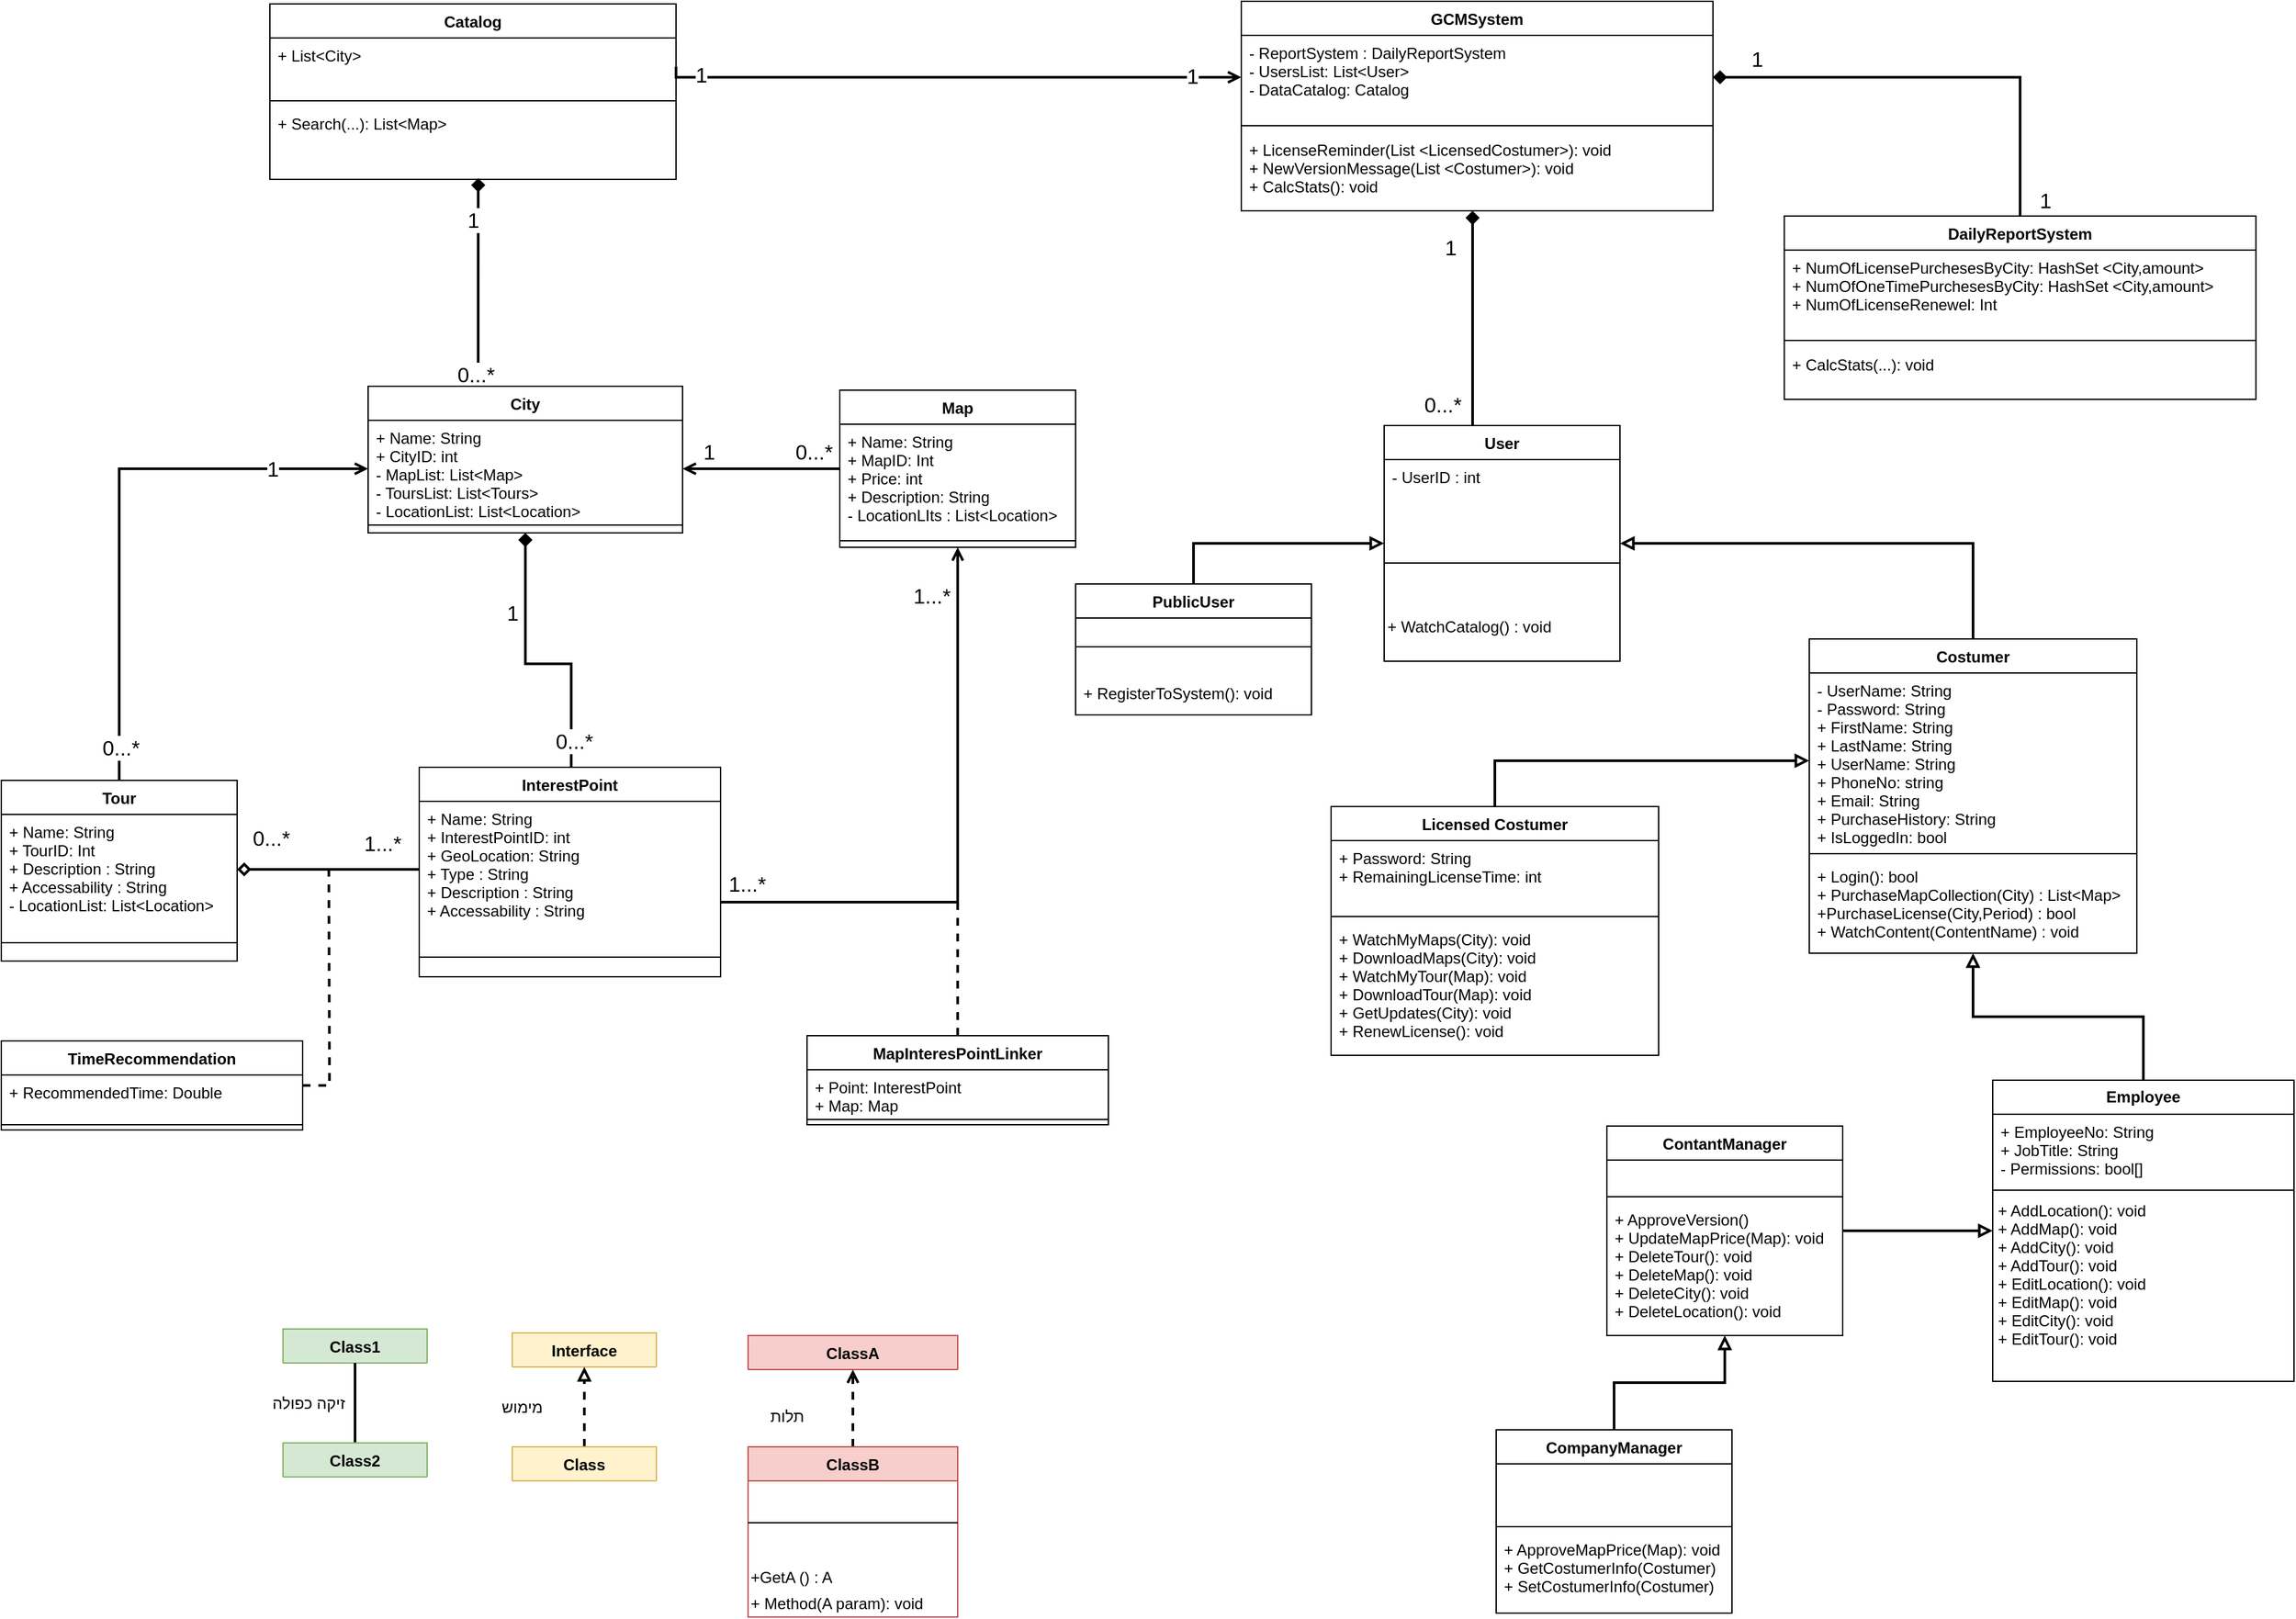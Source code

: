 <mxfile version="10.6.0" type="device"><diagram id="jEEE5WQpok4G4n7z_fG8" name="Page-1"><mxGraphModel dx="1930" dy="1569" grid="1" gridSize="10" guides="1" tooltips="1" connect="1" arrows="1" fold="1" page="1" pageScale="1" pageWidth="850" pageHeight="1100" math="0" shadow="0"><root><mxCell id="0"/><mxCell id="1" parent="0"/><mxCell id="YdYPWA61W4sI0FKI8ZSu-35" style="edgeStyle=orthogonalEdgeStyle;rounded=0;orthogonalLoop=1;jettySize=auto;html=1;entryX=0.5;entryY=1;entryDx=0;entryDy=0;fillColor=#f8cecc;strokeColor=#000000;strokeWidth=2;endArrow=block;endFill=0;" parent="1" source="YdYPWA61W4sI0FKI8ZSu-1" target="YdYPWA61W4sI0FKI8ZSu-9" edge="1"><mxGeometry relative="1" as="geometry"/></mxCell><mxCell id="YdYPWA61W4sI0FKI8ZSu-1" value="Employee" style="swimlane;fontStyle=1;align=center;verticalAlign=top;childLayout=stackLayout;horizontal=1;startSize=26;horizontalStack=0;resizeParent=1;resizeParentMax=0;resizeLast=0;collapsible=1;marginBottom=0;spacing=1;" parent="1" vertex="1"><mxGeometry x="880" y="260" width="230" height="230" as="geometry"><mxRectangle x="1230" y="360" width="70" height="26" as="alternateBounds"/></mxGeometry></mxCell><mxCell id="YdYPWA61W4sI0FKI8ZSu-2" value="+ EmployeeNo: String&#xA;+ JobTitle: String&#xA;- Permissions: bool[]" style="text;strokeColor=none;fillColor=none;align=left;verticalAlign=top;spacingLeft=4;spacingRight=4;overflow=hidden;rotatable=0;points=[[0,0.5],[1,0.5]];portConstraint=eastwest;" parent="YdYPWA61W4sI0FKI8ZSu-1" vertex="1"><mxGeometry y="26" width="230" height="54" as="geometry"/></mxCell><mxCell id="YdYPWA61W4sI0FKI8ZSu-3" value="" style="line;strokeWidth=1;fillColor=none;align=left;verticalAlign=middle;spacingTop=-1;spacingLeft=3;spacingRight=3;rotatable=0;labelPosition=right;points=[];portConstraint=eastwest;" parent="YdYPWA61W4sI0FKI8ZSu-1" vertex="1"><mxGeometry y="80" width="230" height="8" as="geometry"/></mxCell><mxCell id="YdYPWA61W4sI0FKI8ZSu-4" value="+ AddLocation(): void&#xA;+ AddMap(): void&#xA;+ AddCity(): void&#xA;+ AddTour(): void&#xA;+ EditLocation(): void&#xA;+ EditMap(): void&#xA;+ EditCity(): void&#xA;+ EditTour(): void&#xA;&#xA;" style="text;strokeColor=none;fillColor=none;align=left;verticalAlign=top;spacingLeft=4;spacingRight=4;overflow=hidden;rotatable=0;points=[[0,0.5],[1,0.5]];portConstraint=eastwest;spacing=0;" parent="YdYPWA61W4sI0FKI8ZSu-1" vertex="1"><mxGeometry y="88" width="230" height="142" as="geometry"/></mxCell><mxCell id="OOZoNBhpIxazR-fyeRPt-20" style="edgeStyle=orthogonalEdgeStyle;rounded=0;orthogonalLoop=1;jettySize=auto;html=1;exitX=0.5;exitY=0;exitDx=0;exitDy=0;endArrow=diamond;endFill=1;strokeColor=#000000;strokeWidth=2;fontSize=16;" edge="1" parent="1" source="YdYPWA61W4sI0FKI8ZSu-5" target="h58AmMdjCYzJy9GxhHrb-9"><mxGeometry relative="1" as="geometry"><Array as="points"><mxPoint x="505" y="-237"/><mxPoint x="483" y="-237"/></Array></mxGeometry></mxCell><mxCell id="YdYPWA61W4sI0FKI8ZSu-5" value="User" style="swimlane;fontStyle=1;align=center;verticalAlign=top;childLayout=stackLayout;horizontal=1;startSize=26;horizontalStack=0;resizeParent=1;resizeParentMax=0;resizeLast=0;collapsible=1;marginBottom=0;" parent="1" vertex="1"><mxGeometry x="415.5" y="-240" width="180" height="180" as="geometry"><mxRectangle x="690" y="-60" width="70" height="26" as="alternateBounds"/></mxGeometry></mxCell><mxCell id="YdYPWA61W4sI0FKI8ZSu-6" value="- UserID : int" style="text;strokeColor=none;fillColor=none;align=left;verticalAlign=top;spacingLeft=4;spacingRight=4;overflow=hidden;rotatable=0;points=[[0,0.5],[1,0.5]];portConstraint=eastwest;" parent="YdYPWA61W4sI0FKI8ZSu-5" vertex="1"><mxGeometry y="26" width="180" height="44" as="geometry"/></mxCell><mxCell id="YdYPWA61W4sI0FKI8ZSu-7" value="" style="line;strokeWidth=1;fillColor=none;align=left;verticalAlign=middle;spacingTop=-1;spacingLeft=3;spacingRight=3;rotatable=0;labelPosition=right;points=[];portConstraint=eastwest;" parent="YdYPWA61W4sI0FKI8ZSu-5" vertex="1"><mxGeometry y="70" width="180" height="70" as="geometry"/></mxCell><mxCell id="OOZoNBhpIxazR-fyeRPt-55" value="+ WatchCatalog() : void" style="text;html=1;fontSize=12;" vertex="1" parent="YdYPWA61W4sI0FKI8ZSu-5"><mxGeometry y="140" width="180" height="40" as="geometry"/></mxCell><mxCell id="YdYPWA61W4sI0FKI8ZSu-34" style="edgeStyle=orthogonalEdgeStyle;rounded=0;orthogonalLoop=1;jettySize=auto;html=1;entryX=1;entryY=0.5;entryDx=0;entryDy=0;exitX=0.5;exitY=0;exitDx=0;exitDy=0;endArrow=block;endFill=0;strokeWidth=2;" parent="1" source="YdYPWA61W4sI0FKI8ZSu-9" target="YdYPWA61W4sI0FKI8ZSu-5" edge="1"><mxGeometry relative="1" as="geometry"/></mxCell><mxCell id="YdYPWA61W4sI0FKI8ZSu-9" value="Costumer" style="swimlane;fontStyle=1;align=center;verticalAlign=top;childLayout=stackLayout;horizontal=1;startSize=26;horizontalStack=0;resizeParent=1;resizeParentMax=0;resizeLast=0;collapsible=1;marginBottom=0;" parent="1" vertex="1"><mxGeometry x="740" y="-77" width="250" height="240" as="geometry"><mxRectangle x="764" y="77" width="70" height="26" as="alternateBounds"/></mxGeometry></mxCell><mxCell id="YdYPWA61W4sI0FKI8ZSu-10" value="- UserName: String&#xA;- Password: String&#xA;+ FirstName: String&#xA;+ LastName: String&#xA;+ UserName: String&#xA;+ PhoneNo: string&#xA;+ Email: String&#xA;+ PurchaseHistory: String&#xA;+ IsLoggedIn: bool&#xA;" style="text;strokeColor=none;fillColor=none;align=left;verticalAlign=top;spacingLeft=4;spacingRight=4;overflow=hidden;rotatable=0;points=[[0,0.5],[1,0.5]];portConstraint=eastwest;" parent="YdYPWA61W4sI0FKI8ZSu-9" vertex="1"><mxGeometry y="26" width="250" height="134" as="geometry"/></mxCell><mxCell id="YdYPWA61W4sI0FKI8ZSu-11" value="" style="line;strokeWidth=1;fillColor=none;align=left;verticalAlign=middle;spacingTop=-1;spacingLeft=3;spacingRight=3;rotatable=0;labelPosition=right;points=[];portConstraint=eastwest;" parent="YdYPWA61W4sI0FKI8ZSu-9" vertex="1"><mxGeometry y="160" width="250" height="8" as="geometry"/></mxCell><mxCell id="YdYPWA61W4sI0FKI8ZSu-12" value="+ Login(): bool&#xA;+ PurchaseMapCollection(City) : List&lt;Map&gt;&#xA;+PurchaseLicense(City,Period) : bool&#xA;+ WatchContent(ContentName) : void&#xA;&#xA;" style="text;strokeColor=none;fillColor=none;align=left;verticalAlign=top;spacingLeft=4;spacingRight=4;overflow=hidden;rotatable=0;points=[[0,0.5],[1,0.5]];portConstraint=eastwest;fontColor=#000000;" parent="YdYPWA61W4sI0FKI8ZSu-9" vertex="1"><mxGeometry y="168" width="250" height="72" as="geometry"/></mxCell><mxCell id="YdYPWA61W4sI0FKI8ZSu-36" style="edgeStyle=orthogonalEdgeStyle;rounded=0;orthogonalLoop=1;jettySize=auto;html=1;strokeWidth=2;endArrow=block;endFill=0;" parent="1" source="YdYPWA61W4sI0FKI8ZSu-14" target="YdYPWA61W4sI0FKI8ZSu-1" edge="1"><mxGeometry relative="1" as="geometry"/></mxCell><mxCell id="YdYPWA61W4sI0FKI8ZSu-14" value="ContantManager" style="swimlane;fontStyle=1;align=center;verticalAlign=top;childLayout=stackLayout;horizontal=1;startSize=26;horizontalStack=0;resizeParent=1;resizeParentMax=0;resizeLast=0;collapsible=1;marginBottom=0;" parent="1" vertex="1"><mxGeometry x="585.5" y="295" width="180" height="160" as="geometry"><mxRectangle x="945.5" y="590" width="129" height="26" as="alternateBounds"/></mxGeometry></mxCell><mxCell id="YdYPWA61W4sI0FKI8ZSu-15" value="&#xA;" style="text;strokeColor=none;fillColor=none;align=left;verticalAlign=top;spacingLeft=4;spacingRight=4;overflow=hidden;rotatable=0;points=[[0,0.5],[1,0.5]];portConstraint=eastwest;" parent="YdYPWA61W4sI0FKI8ZSu-14" vertex="1"><mxGeometry y="26" width="180" height="24" as="geometry"/></mxCell><mxCell id="YdYPWA61W4sI0FKI8ZSu-16" value="" style="line;strokeWidth=1;fillColor=none;align=left;verticalAlign=middle;spacingTop=-1;spacingLeft=3;spacingRight=3;rotatable=0;labelPosition=right;points=[];portConstraint=eastwest;" parent="YdYPWA61W4sI0FKI8ZSu-14" vertex="1"><mxGeometry y="50" width="180" height="8" as="geometry"/></mxCell><mxCell id="YdYPWA61W4sI0FKI8ZSu-17" value="+ ApproveVersion()&#xA;+ UpdateMapPrice(Map): void&#xA;+ DeleteTour(): void&#xA;+ DeleteMap(): void&#xA;+ DeleteCity(): void&#xA;+ DeleteLocation(): void" style="text;strokeColor=none;fillColor=none;align=left;verticalAlign=top;spacingLeft=4;spacingRight=4;overflow=hidden;rotatable=0;points=[[0,0.5],[1,0.5]];portConstraint=eastwest;" parent="YdYPWA61W4sI0FKI8ZSu-14" vertex="1"><mxGeometry y="58" width="180" height="102" as="geometry"/></mxCell><mxCell id="YdYPWA61W4sI0FKI8ZSu-37" style="edgeStyle=orthogonalEdgeStyle;rounded=0;orthogonalLoop=1;jettySize=auto;html=1;endArrow=block;endFill=0;strokeWidth=2;" parent="1" source="YdYPWA61W4sI0FKI8ZSu-19" target="YdYPWA61W4sI0FKI8ZSu-14" edge="1"><mxGeometry relative="1" as="geometry"/></mxCell><mxCell id="YdYPWA61W4sI0FKI8ZSu-19" value="CompanyManager" style="swimlane;fontStyle=1;align=center;verticalAlign=top;childLayout=stackLayout;horizontal=1;startSize=26;horizontalStack=0;resizeParent=1;resizeParentMax=0;resizeLast=0;collapsible=1;marginBottom=0;" parent="1" vertex="1"><mxGeometry x="501" y="527" width="180" height="140" as="geometry"><mxRectangle x="861" y="790" width="129" height="26" as="alternateBounds"/></mxGeometry></mxCell><mxCell id="YdYPWA61W4sI0FKI8ZSu-20" value="&#xA;" style="text;strokeColor=none;fillColor=none;align=left;verticalAlign=top;spacingLeft=4;spacingRight=4;overflow=hidden;rotatable=0;points=[[0,0.5],[1,0.5]];portConstraint=eastwest;" parent="YdYPWA61W4sI0FKI8ZSu-19" vertex="1"><mxGeometry y="26" width="180" height="44" as="geometry"/></mxCell><mxCell id="YdYPWA61W4sI0FKI8ZSu-21" value="" style="line;strokeWidth=1;fillColor=none;align=left;verticalAlign=middle;spacingTop=-1;spacingLeft=3;spacingRight=3;rotatable=0;labelPosition=right;points=[];portConstraint=eastwest;" parent="YdYPWA61W4sI0FKI8ZSu-19" vertex="1"><mxGeometry y="70" width="180" height="8" as="geometry"/></mxCell><mxCell id="YdYPWA61W4sI0FKI8ZSu-22" value="+ ApproveMapPrice(Map): void&#xA;+ GetCostumerInfo(Costumer)&#xA;+ SetCostumerInfo(Costumer)&#xA;" style="text;strokeColor=none;fillColor=none;align=left;verticalAlign=top;spacingLeft=4;spacingRight=4;overflow=hidden;rotatable=0;points=[[0,0.5],[1,0.5]];portConstraint=eastwest;" parent="YdYPWA61W4sI0FKI8ZSu-19" vertex="1"><mxGeometry y="78" width="180" height="62" as="geometry"/></mxCell><mxCell id="OOZoNBhpIxazR-fyeRPt-7" style="edgeStyle=orthogonalEdgeStyle;rounded=0;orthogonalLoop=1;jettySize=auto;html=1;entryX=1;entryY=0.5;entryDx=0;entryDy=0;endArrow=open;endFill=0;strokeWidth=2;fontSize=16;" edge="1" parent="1" source="YdYPWA61W4sI0FKI8ZSu-27" target="YdYPWA61W4sI0FKI8ZSu-48"><mxGeometry relative="1" as="geometry"/></mxCell><mxCell id="OOZoNBhpIxazR-fyeRPt-9" value="1" style="text;html=1;resizable=0;points=[];align=center;verticalAlign=middle;labelBackgroundColor=#ffffff;fontSize=16;" vertex="1" connectable="0" parent="OOZoNBhpIxazR-fyeRPt-7"><mxGeometry x="0.693" y="-2" relative="1" as="geometry"><mxPoint x="1.5" y="-11" as="offset"/></mxGeometry></mxCell><mxCell id="OOZoNBhpIxazR-fyeRPt-10" value="0...*" style="text;html=1;resizable=0;points=[];align=center;verticalAlign=middle;labelBackgroundColor=#ffffff;fontSize=16;" vertex="1" connectable="0" parent="OOZoNBhpIxazR-fyeRPt-7"><mxGeometry x="-0.813" y="4" relative="1" as="geometry"><mxPoint x="-9" y="-17" as="offset"/></mxGeometry></mxCell><mxCell id="YdYPWA61W4sI0FKI8ZSu-27" value="Map" style="swimlane;fontStyle=1;align=center;verticalAlign=top;childLayout=stackLayout;horizontal=1;startSize=26;horizontalStack=0;resizeParent=1;resizeParentMax=0;resizeLast=0;collapsible=1;marginBottom=0;" parent="1" vertex="1"><mxGeometry y="-267" width="180" height="120" as="geometry"><mxRectangle x="215" y="-220" width="110" height="26" as="alternateBounds"/></mxGeometry></mxCell><mxCell id="YdYPWA61W4sI0FKI8ZSu-28" value="+ Name: String&#xA;+ MapID: Int&#xA;+ Price: int&#xA;+ Description: String&#xA;- LocationLIts : List&lt;Location&gt;&#xA;" style="text;strokeColor=none;fillColor=none;align=left;verticalAlign=top;spacingLeft=4;spacingRight=4;overflow=hidden;rotatable=0;points=[[0,0.5],[1,0.5]];portConstraint=eastwest;" parent="YdYPWA61W4sI0FKI8ZSu-27" vertex="1"><mxGeometry y="26" width="180" height="84" as="geometry"/></mxCell><mxCell id="YdYPWA61W4sI0FKI8ZSu-29" value="" style="line;strokeWidth=1;fillColor=none;align=left;verticalAlign=middle;spacingTop=-1;spacingLeft=3;spacingRight=3;rotatable=0;labelPosition=right;points=[];portConstraint=eastwest;" parent="YdYPWA61W4sI0FKI8ZSu-27" vertex="1"><mxGeometry y="110" width="180" height="10" as="geometry"/></mxCell><mxCell id="YdYPWA61W4sI0FKI8ZSu-42" style="edgeStyle=orthogonalEdgeStyle;rounded=0;orthogonalLoop=1;jettySize=auto;html=1;entryX=0;entryY=0.5;entryDx=0;entryDy=0;exitX=0.5;exitY=0;exitDx=0;exitDy=0;endArrow=block;endFill=0;strokeWidth=2;" parent="1" source="YdYPWA61W4sI0FKI8ZSu-38" target="YdYPWA61W4sI0FKI8ZSu-5" edge="1"><mxGeometry relative="1" as="geometry"/></mxCell><mxCell id="YdYPWA61W4sI0FKI8ZSu-38" value="PublicUser" style="swimlane;fontStyle=1;align=center;verticalAlign=top;childLayout=stackLayout;horizontal=1;startSize=26;horizontalStack=0;resizeParent=1;resizeParentMax=0;resizeLast=0;collapsible=1;marginBottom=0;" parent="1" vertex="1"><mxGeometry x="180" y="-119" width="180" height="100" as="geometry"><mxRectangle x="610" y="87" width="70" height="26" as="alternateBounds"/></mxGeometry></mxCell><mxCell id="YdYPWA61W4sI0FKI8ZSu-40" value="" style="line;strokeWidth=1;fillColor=none;align=left;verticalAlign=middle;spacingTop=-1;spacingLeft=3;spacingRight=3;rotatable=0;labelPosition=right;points=[];portConstraint=eastwest;" parent="YdYPWA61W4sI0FKI8ZSu-38" vertex="1"><mxGeometry y="26" width="180" height="44" as="geometry"/></mxCell><mxCell id="YdYPWA61W4sI0FKI8ZSu-41" value="+ RegisterToSystem(): void&#xA;" style="text;strokeColor=none;fillColor=none;align=left;verticalAlign=top;spacingLeft=4;spacingRight=4;overflow=hidden;rotatable=0;points=[[0,0.5],[1,0.5]];portConstraint=eastwest;" parent="YdYPWA61W4sI0FKI8ZSu-38" vertex="1"><mxGeometry y="70" width="180" height="30" as="geometry"/></mxCell><mxCell id="YdYPWA61W4sI0FKI8ZSu-61" style="edgeStyle=orthogonalEdgeStyle;rounded=0;orthogonalLoop=1;jettySize=auto;html=1;exitX=0.5;exitY=0;exitDx=0;exitDy=0;endArrow=diamond;endFill=1;entryX=0.5;entryY=1;entryDx=0;entryDy=0;strokeWidth=2;fillColor=#f8cecc;strokeColor=#000000;" parent="1" source="YdYPWA61W4sI0FKI8ZSu-43" target="YdYPWA61W4sI0FKI8ZSu-47" edge="1"><mxGeometry relative="1" as="geometry"><Array as="points"><mxPoint x="-205" y="-58"/><mxPoint x="-240" y="-58"/></Array></mxGeometry></mxCell><mxCell id="OOZoNBhpIxazR-fyeRPt-12" value="1" style="text;html=1;resizable=0;points=[];align=center;verticalAlign=middle;labelBackgroundColor=#ffffff;fontSize=16;" vertex="1" connectable="0" parent="YdYPWA61W4sI0FKI8ZSu-61"><mxGeometry x="0.177" y="-4" relative="1" as="geometry"><mxPoint x="-14" y="-28" as="offset"/></mxGeometry></mxCell><mxCell id="OOZoNBhpIxazR-fyeRPt-13" value="0...*" style="text;html=1;resizable=0;points=[];align=center;verticalAlign=middle;labelBackgroundColor=#ffffff;fontSize=16;" vertex="1" connectable="0" parent="YdYPWA61W4sI0FKI8ZSu-61"><mxGeometry x="-0.799" y="-2" relative="1" as="geometry"><mxPoint as="offset"/></mxGeometry></mxCell><mxCell id="OOZoNBhpIxazR-fyeRPt-17" style="edgeStyle=orthogonalEdgeStyle;rounded=0;orthogonalLoop=1;jettySize=auto;html=1;entryX=0.5;entryY=1;entryDx=0;entryDy=0;endArrow=open;endFill=0;strokeWidth=2;fontSize=16;" edge="1" parent="1" source="YdYPWA61W4sI0FKI8ZSu-43" target="YdYPWA61W4sI0FKI8ZSu-27"><mxGeometry relative="1" as="geometry"><mxPoint x="92.905" y="-126.762" as="targetPoint"/><Array as="points"><mxPoint x="90" y="124"/></Array></mxGeometry></mxCell><mxCell id="OOZoNBhpIxazR-fyeRPt-39" value="1...*" style="text;html=1;resizable=0;points=[];align=center;verticalAlign=middle;labelBackgroundColor=#ffffff;fontSize=16;" vertex="1" connectable="0" parent="OOZoNBhpIxazR-fyeRPt-17"><mxGeometry x="0.852" relative="1" as="geometry"><mxPoint x="-20.5" y="3.5" as="offset"/></mxGeometry></mxCell><mxCell id="OOZoNBhpIxazR-fyeRPt-40" value="1...*" style="text;html=1;resizable=0;points=[];align=center;verticalAlign=middle;labelBackgroundColor=#ffffff;fontSize=16;" vertex="1" connectable="0" parent="OOZoNBhpIxazR-fyeRPt-17"><mxGeometry x="-0.873" y="-2" relative="1" as="geometry"><mxPoint x="-8.5" y="-16" as="offset"/></mxGeometry></mxCell><mxCell id="YdYPWA61W4sI0FKI8ZSu-43" value="InterestPoint" style="swimlane;fontStyle=1;align=center;verticalAlign=top;childLayout=stackLayout;horizontal=1;startSize=26;horizontalStack=0;resizeParent=1;resizeParentMax=0;resizeLast=0;collapsible=1;marginBottom=0;" parent="1" vertex="1"><mxGeometry x="-321" y="21" width="230" height="160" as="geometry"><mxRectangle x="80" y="103" width="110" height="26" as="alternateBounds"/></mxGeometry></mxCell><mxCell id="YdYPWA61W4sI0FKI8ZSu-44" value="+ Name: String&#xA;+ InterestPointID: int&#xA;+ GeoLocation: String&#xA;+ Type : String&#xA;+ Description : String&#xA;+ Accessability : String&#xA;&#xA;" style="text;strokeColor=none;fillColor=none;align=left;verticalAlign=top;spacingLeft=4;spacingRight=4;overflow=hidden;rotatable=0;points=[[0,0.5],[1,0.5]];portConstraint=eastwest;" parent="YdYPWA61W4sI0FKI8ZSu-43" vertex="1"><mxGeometry y="26" width="230" height="104" as="geometry"/></mxCell><mxCell id="YdYPWA61W4sI0FKI8ZSu-45" value="" style="line;strokeWidth=1;fillColor=none;align=left;verticalAlign=middle;spacingTop=-1;spacingLeft=3;spacingRight=3;rotatable=0;labelPosition=right;points=[];portConstraint=eastwest;" parent="YdYPWA61W4sI0FKI8ZSu-43" vertex="1"><mxGeometry y="130" width="230" height="30" as="geometry"/></mxCell><mxCell id="OOZoNBhpIxazR-fyeRPt-2" style="edgeStyle=orthogonalEdgeStyle;rounded=0;orthogonalLoop=1;jettySize=auto;html=1;entryX=0.513;entryY=0.982;entryDx=0;entryDy=0;entryPerimeter=0;endArrow=diamond;endFill=1;strokeWidth=2;" edge="1" parent="1" source="YdYPWA61W4sI0FKI8ZSu-47" target="h58AmMdjCYzJy9GxhHrb-14"><mxGeometry relative="1" as="geometry"><Array as="points"><mxPoint x="-276" y="-340"/><mxPoint x="-276" y="-340"/></Array></mxGeometry></mxCell><mxCell id="OOZoNBhpIxazR-fyeRPt-5" value="0...*" style="text;html=1;resizable=0;points=[];align=center;verticalAlign=middle;labelBackgroundColor=#ffffff;fontSize=16;" vertex="1" connectable="0" parent="OOZoNBhpIxazR-fyeRPt-2"><mxGeometry x="-0.883" y="2" relative="1" as="geometry"><mxPoint as="offset"/></mxGeometry></mxCell><mxCell id="OOZoNBhpIxazR-fyeRPt-6" value="1" style="text;html=1;resizable=0;points=[];align=center;verticalAlign=middle;labelBackgroundColor=#ffffff;fontSize=16;" vertex="1" connectable="0" parent="OOZoNBhpIxazR-fyeRPt-2"><mxGeometry x="0.887" relative="1" as="geometry"><mxPoint x="-4" y="23" as="offset"/></mxGeometry></mxCell><mxCell id="YdYPWA61W4sI0FKI8ZSu-47" value="City" style="swimlane;fontStyle=1;align=center;verticalAlign=top;childLayout=stackLayout;horizontal=1;startSize=26;horizontalStack=0;resizeParent=1;resizeParentMax=0;resizeLast=0;collapsible=1;marginBottom=0;" parent="1" vertex="1"><mxGeometry x="-360" y="-270" width="240" height="112" as="geometry"><mxRectangle x="60" y="-73" width="110" height="26" as="alternateBounds"/></mxGeometry></mxCell><mxCell id="YdYPWA61W4sI0FKI8ZSu-48" value="+ Name: String&#xA;+ CityID: int&#xA;- MapList: List&lt;Map&gt;&#xA;- ToursList: List&lt;Tours&gt;&#xA;- LocationList: List&lt;Location&gt;&#xA;" style="text;strokeColor=none;fillColor=none;align=left;verticalAlign=top;spacingLeft=4;spacingRight=4;overflow=hidden;rotatable=0;points=[[0,0.5],[1,0.5]];portConstraint=eastwest;" parent="YdYPWA61W4sI0FKI8ZSu-47" vertex="1"><mxGeometry y="26" width="240" height="74" as="geometry"/></mxCell><mxCell id="YdYPWA61W4sI0FKI8ZSu-49" value="" style="line;strokeWidth=1;fillColor=none;align=left;verticalAlign=middle;spacingTop=-1;spacingLeft=3;spacingRight=3;rotatable=0;labelPosition=right;points=[];portConstraint=eastwest;" parent="YdYPWA61W4sI0FKI8ZSu-47" vertex="1"><mxGeometry y="100" width="240" height="12" as="geometry"/></mxCell><mxCell id="OOZoNBhpIxazR-fyeRPt-14" style="edgeStyle=orthogonalEdgeStyle;rounded=0;orthogonalLoop=1;jettySize=auto;html=1;entryX=0;entryY=0.5;entryDx=0;entryDy=0;endArrow=open;endFill=0;strokeWidth=2;fontSize=16;exitX=0.5;exitY=0;exitDx=0;exitDy=0;" edge="1" parent="1" source="YdYPWA61W4sI0FKI8ZSu-51" target="YdYPWA61W4sI0FKI8ZSu-48"><mxGeometry relative="1" as="geometry"><mxPoint x="-359.952" y="-116.762" as="targetPoint"/><Array as="points"><mxPoint x="-550" y="-207"/></Array></mxGeometry></mxCell><mxCell id="OOZoNBhpIxazR-fyeRPt-37" value="0...*" style="text;html=1;resizable=0;points=[];align=center;verticalAlign=middle;labelBackgroundColor=#ffffff;fontSize=16;" vertex="1" connectable="0" parent="OOZoNBhpIxazR-fyeRPt-14"><mxGeometry x="-0.883" y="-1" relative="1" as="geometry"><mxPoint as="offset"/></mxGeometry></mxCell><mxCell id="OOZoNBhpIxazR-fyeRPt-38" value="1" style="text;html=1;resizable=0;points=[];align=center;verticalAlign=middle;labelBackgroundColor=#ffffff;fontSize=16;" vertex="1" connectable="0" parent="OOZoNBhpIxazR-fyeRPt-14"><mxGeometry x="0.656" relative="1" as="geometry"><mxPoint as="offset"/></mxGeometry></mxCell><mxCell id="YdYPWA61W4sI0FKI8ZSu-51" value="Tour" style="swimlane;fontStyle=1;align=center;verticalAlign=top;childLayout=stackLayout;horizontal=1;startSize=26;horizontalStack=0;resizeParent=1;resizeParentMax=0;resizeLast=0;collapsible=1;marginBottom=0;" parent="1" vertex="1"><mxGeometry x="-640" y="31" width="180" height="138" as="geometry"><mxRectangle x="340" y="-73" width="110" height="26" as="alternateBounds"/></mxGeometry></mxCell><mxCell id="YdYPWA61W4sI0FKI8ZSu-52" value="+ Name: String&#xA;+ TourID: Int&#xA;+ Description : String&#xA;+ Accessability : String&#xA;- LocationList: List&lt;Location&gt;&#xA;&#xA;" style="text;strokeColor=none;fillColor=none;align=left;verticalAlign=top;spacingLeft=4;spacingRight=4;overflow=hidden;rotatable=0;points=[[0,0.5],[1,0.5]];portConstraint=eastwest;" parent="YdYPWA61W4sI0FKI8ZSu-51" vertex="1"><mxGeometry y="26" width="180" height="84" as="geometry"/></mxCell><mxCell id="YdYPWA61W4sI0FKI8ZSu-53" value="" style="line;strokeWidth=1;fillColor=none;align=left;verticalAlign=middle;spacingTop=-1;spacingLeft=3;spacingRight=3;rotatable=0;labelPosition=right;points=[];portConstraint=eastwest;" parent="YdYPWA61W4sI0FKI8ZSu-51" vertex="1"><mxGeometry y="110" width="180" height="28" as="geometry"/></mxCell><mxCell id="OOZoNBhpIxazR-fyeRPt-16" style="edgeStyle=orthogonalEdgeStyle;rounded=0;orthogonalLoop=1;jettySize=auto;html=1;endArrow=none;endFill=0;strokeWidth=2;fontSize=16;dashed=1;" edge="1" parent="1" source="YdYPWA61W4sI0FKI8ZSu-64"><mxGeometry relative="1" as="geometry"><mxPoint x="-390" y="97" as="targetPoint"/></mxGeometry></mxCell><mxCell id="YdYPWA61W4sI0FKI8ZSu-64" value="TimeRecommendation" style="swimlane;fontStyle=1;align=center;verticalAlign=top;childLayout=stackLayout;horizontal=1;startSize=26;horizontalStack=0;resizeParent=1;resizeParentMax=0;resizeLast=0;collapsible=1;marginBottom=0;" parent="1" vertex="1"><mxGeometry x="-640" y="230" width="230" height="68" as="geometry"><mxRectangle x="80" y="103" width="110" height="26" as="alternateBounds"/></mxGeometry></mxCell><mxCell id="YdYPWA61W4sI0FKI8ZSu-65" value="+ RecommendedTime: Double" style="text;strokeColor=none;fillColor=none;align=left;verticalAlign=top;spacingLeft=4;spacingRight=4;overflow=hidden;rotatable=0;points=[[0,0.5],[1,0.5]];portConstraint=eastwest;" parent="YdYPWA61W4sI0FKI8ZSu-64" vertex="1"><mxGeometry y="26" width="230" height="34" as="geometry"/></mxCell><mxCell id="YdYPWA61W4sI0FKI8ZSu-66" value="" style="line;strokeWidth=1;fillColor=none;align=left;verticalAlign=middle;spacingTop=-1;spacingLeft=3;spacingRight=3;rotatable=0;labelPosition=right;points=[];portConstraint=eastwest;" parent="YdYPWA61W4sI0FKI8ZSu-64" vertex="1"><mxGeometry y="60" width="230" height="8" as="geometry"/></mxCell><mxCell id="h58AmMdjCYzJy9GxhHrb-5" style="edgeStyle=orthogonalEdgeStyle;rounded=0;orthogonalLoop=1;jettySize=auto;html=1;exitX=0.5;exitY=0;exitDx=0;exitDy=0;entryX=0;entryY=0.5;entryDx=0;entryDy=0;fontColor=#000000;strokeWidth=2;endArrow=block;endFill=0;" parent="1" source="h58AmMdjCYzJy9GxhHrb-1" target="YdYPWA61W4sI0FKI8ZSu-10" edge="1"><mxGeometry relative="1" as="geometry"><Array as="points"><mxPoint x="500" y="16"/></Array></mxGeometry></mxCell><mxCell id="h58AmMdjCYzJy9GxhHrb-1" value="Licensed Costumer" style="swimlane;fontStyle=1;align=center;verticalAlign=top;childLayout=stackLayout;horizontal=1;startSize=26;horizontalStack=0;resizeParent=1;resizeParentMax=0;resizeLast=0;collapsible=1;marginBottom=0;" parent="1" vertex="1"><mxGeometry x="375" y="51" width="250" height="190" as="geometry"><mxRectangle x="764" y="77" width="70" height="26" as="alternateBounds"/></mxGeometry></mxCell><mxCell id="h58AmMdjCYzJy9GxhHrb-2" value="+ Password: String&#xA;+ RemainingLicenseTime: int&#xA;&#xA;&#xA;" style="text;strokeColor=none;fillColor=none;align=left;verticalAlign=top;spacingLeft=4;spacingRight=4;overflow=hidden;rotatable=0;points=[[0,0.5],[1,0.5]];portConstraint=eastwest;" parent="h58AmMdjCYzJy9GxhHrb-1" vertex="1"><mxGeometry y="26" width="250" height="54" as="geometry"/></mxCell><mxCell id="h58AmMdjCYzJy9GxhHrb-3" value="" style="line;strokeWidth=1;fillColor=none;align=left;verticalAlign=middle;spacingTop=-1;spacingLeft=3;spacingRight=3;rotatable=0;labelPosition=right;points=[];portConstraint=eastwest;" parent="h58AmMdjCYzJy9GxhHrb-1" vertex="1"><mxGeometry y="80" width="250" height="8" as="geometry"/></mxCell><mxCell id="h58AmMdjCYzJy9GxhHrb-4" value="+ WatchMyMaps(City): void&#xA;+ DownloadMaps(City): void&#xA;+ WatchMyTour(Map): void&#xA;+ DownloadTour(Map): void&#xA;+ GetUpdates(City): void&#xA;+ RenewLicense(): void&#xA;" style="text;strokeColor=none;fillColor=none;align=left;verticalAlign=top;spacingLeft=4;spacingRight=4;overflow=hidden;rotatable=0;points=[[0,0.5],[1,0.5]];portConstraint=eastwest;fontColor=#000000;" parent="h58AmMdjCYzJy9GxhHrb-1" vertex="1"><mxGeometry y="88" width="250" height="102" as="geometry"/></mxCell><mxCell id="h58AmMdjCYzJy9GxhHrb-6" value="GCMSystem" style="swimlane;fontStyle=1;align=center;verticalAlign=top;childLayout=stackLayout;horizontal=1;startSize=26;horizontalStack=0;resizeParent=1;resizeParentMax=0;resizeLast=0;collapsible=1;marginBottom=0;" parent="1" vertex="1"><mxGeometry x="306.471" y="-564" width="360" height="160" as="geometry"><mxRectangle x="1537" y="-185" width="70" height="26" as="alternateBounds"/></mxGeometry></mxCell><mxCell id="h58AmMdjCYzJy9GxhHrb-7" value="- ReportSystem : DailyReportSystem&#xA;- UsersList: List&lt;User&gt;&#xA;- DataCatalog: Catalog&#xA;&#xA;" style="text;strokeColor=none;fillColor=none;align=left;verticalAlign=top;spacingLeft=4;spacingRight=4;overflow=hidden;rotatable=0;points=[[0,0.5],[1,0.5]];portConstraint=eastwest;" parent="h58AmMdjCYzJy9GxhHrb-6" vertex="1"><mxGeometry y="26" width="360" height="64" as="geometry"/></mxCell><mxCell id="h58AmMdjCYzJy9GxhHrb-8" value="" style="line;strokeWidth=1;fillColor=none;align=left;verticalAlign=middle;spacingTop=-1;spacingLeft=3;spacingRight=3;rotatable=0;labelPosition=right;points=[];portConstraint=eastwest;" parent="h58AmMdjCYzJy9GxhHrb-6" vertex="1"><mxGeometry y="90" width="360" height="10" as="geometry"/></mxCell><mxCell id="h58AmMdjCYzJy9GxhHrb-9" value="+ LicenseReminder(List &lt;LicensedCostumer&gt;): void&#xA;+ NewVersionMessage(List &lt;Costumer&gt;): void&#xA;+ CalcStats(): void&#xA;" style="text;strokeColor=none;fillColor=none;align=left;verticalAlign=top;spacingLeft=4;spacingRight=4;overflow=hidden;rotatable=0;points=[[0,0.5],[1,0.5]];portConstraint=eastwest;fontColor=#000000;" parent="h58AmMdjCYzJy9GxhHrb-6" vertex="1"><mxGeometry y="100" width="360" height="60" as="geometry"/></mxCell><mxCell id="h58AmMdjCYzJy9GxhHrb-11" value="Catalog" style="swimlane;fontStyle=1;align=center;verticalAlign=top;childLayout=stackLayout;horizontal=1;startSize=26;horizontalStack=0;resizeParent=1;resizeParentMax=0;resizeLast=0;collapsible=1;marginBottom=0;" parent="1" vertex="1"><mxGeometry x="-435" y="-562" width="310" height="134" as="geometry"><mxRectangle x="215" y="-220" width="110" height="26" as="alternateBounds"/></mxGeometry></mxCell><mxCell id="h58AmMdjCYzJy9GxhHrb-12" value="+ List&lt;City&gt;" style="text;strokeColor=none;fillColor=none;align=left;verticalAlign=top;spacingLeft=4;spacingRight=4;overflow=hidden;rotatable=0;points=[[0,0.5],[1,0.5]];portConstraint=eastwest;" parent="h58AmMdjCYzJy9GxhHrb-11" vertex="1"><mxGeometry y="26" width="310" height="44" as="geometry"/></mxCell><mxCell id="h58AmMdjCYzJy9GxhHrb-13" value="" style="line;strokeWidth=1;fillColor=none;align=left;verticalAlign=middle;spacingTop=-1;spacingLeft=3;spacingRight=3;rotatable=0;labelPosition=right;points=[];portConstraint=eastwest;" parent="h58AmMdjCYzJy9GxhHrb-11" vertex="1"><mxGeometry y="70" width="310" height="8" as="geometry"/></mxCell><mxCell id="h58AmMdjCYzJy9GxhHrb-14" value="+ Search(...): List&lt;Map&gt;" style="text;strokeColor=none;fillColor=none;align=left;verticalAlign=top;spacingLeft=4;spacingRight=4;overflow=hidden;rotatable=0;points=[[0,0.5],[1,0.5]];portConstraint=eastwest;" parent="h58AmMdjCYzJy9GxhHrb-11" vertex="1"><mxGeometry y="78" width="310" height="56" as="geometry"/></mxCell><mxCell id="OOZoNBhpIxazR-fyeRPt-15" style="edgeStyle=orthogonalEdgeStyle;rounded=0;orthogonalLoop=1;jettySize=auto;html=1;endArrow=diamond;endFill=0;strokeWidth=2;fontSize=16;entryX=1;entryY=0.5;entryDx=0;entryDy=0;" edge="1" parent="1" source="YdYPWA61W4sI0FKI8ZSu-44" target="YdYPWA61W4sI0FKI8ZSu-52"><mxGeometry relative="1" as="geometry"><mxPoint x="-459.952" y="47.048" as="targetPoint"/></mxGeometry></mxCell><mxCell id="OOZoNBhpIxazR-fyeRPt-22" style="edgeStyle=orthogonalEdgeStyle;rounded=0;orthogonalLoop=1;jettySize=auto;html=1;exitX=1;exitY=0.5;exitDx=0;exitDy=0;entryX=0;entryY=0.5;entryDx=0;entryDy=0;endArrow=open;endFill=0;strokeColor=#000000;strokeWidth=2;fontSize=16;" edge="1" parent="1" source="h58AmMdjCYzJy9GxhHrb-12" target="h58AmMdjCYzJy9GxhHrb-7"><mxGeometry relative="1" as="geometry"><Array as="points"><mxPoint x="-125" y="-506"/></Array></mxGeometry></mxCell><mxCell id="OOZoNBhpIxazR-fyeRPt-44" value="1" style="text;html=1;resizable=0;points=[];align=center;verticalAlign=middle;labelBackgroundColor=#ffffff;fontSize=16;" vertex="1" connectable="0" parent="OOZoNBhpIxazR-fyeRPt-22"><mxGeometry x="-0.877" y="2" relative="1" as="geometry"><mxPoint as="offset"/></mxGeometry></mxCell><mxCell id="OOZoNBhpIxazR-fyeRPt-45" value="1" style="text;html=1;resizable=0;points=[];align=center;verticalAlign=middle;labelBackgroundColor=#ffffff;fontSize=16;" vertex="1" connectable="0" parent="OOZoNBhpIxazR-fyeRPt-22"><mxGeometry x="0.828" y="1" relative="1" as="geometry"><mxPoint as="offset"/></mxGeometry></mxCell><mxCell id="OOZoNBhpIxazR-fyeRPt-36" style="edgeStyle=orthogonalEdgeStyle;rounded=0;orthogonalLoop=1;jettySize=auto;html=1;endArrow=diamond;endFill=1;strokeColor=#000000;strokeWidth=2;fontSize=16;" edge="1" parent="1" source="OOZoNBhpIxazR-fyeRPt-32" target="h58AmMdjCYzJy9GxhHrb-7"><mxGeometry relative="1" as="geometry"/></mxCell><mxCell id="OOZoNBhpIxazR-fyeRPt-32" value="DailyReportSystem" style="swimlane;fontStyle=1;align=center;verticalAlign=top;childLayout=stackLayout;horizontal=1;startSize=26;horizontalStack=0;resizeParent=1;resizeParentMax=0;resizeLast=0;collapsible=1;marginBottom=0;" vertex="1" parent="1"><mxGeometry x="720.899" y="-400" width="360" height="140" as="geometry"><mxRectangle x="1537" y="-185" width="70" height="26" as="alternateBounds"/></mxGeometry></mxCell><mxCell id="OOZoNBhpIxazR-fyeRPt-33" value="+ NumOfLicensePurchesesByCity: HashSet &lt;City,amount&gt;&#xA;+ NumOfOneTimePurchesesByCity: HashSet &lt;City,amount&gt;&#xA;+ NumOfLicenseRenewel: Int&#xA;" style="text;strokeColor=none;fillColor=none;align=left;verticalAlign=top;spacingLeft=4;spacingRight=4;overflow=hidden;rotatable=0;points=[[0,0.5],[1,0.5]];portConstraint=eastwest;" vertex="1" parent="OOZoNBhpIxazR-fyeRPt-32"><mxGeometry y="26" width="360" height="64" as="geometry"/></mxCell><mxCell id="OOZoNBhpIxazR-fyeRPt-34" value="" style="line;strokeWidth=1;fillColor=none;align=left;verticalAlign=middle;spacingTop=-1;spacingLeft=3;spacingRight=3;rotatable=0;labelPosition=right;points=[];portConstraint=eastwest;" vertex="1" parent="OOZoNBhpIxazR-fyeRPt-32"><mxGeometry y="90" width="360" height="10" as="geometry"/></mxCell><mxCell id="OOZoNBhpIxazR-fyeRPt-35" value="+ CalcStats(...): void&#xA;" style="text;strokeColor=none;fillColor=none;align=left;verticalAlign=top;spacingLeft=4;spacingRight=4;overflow=hidden;rotatable=0;points=[[0,0.5],[1,0.5]];portConstraint=eastwest;fontColor=#000000;" vertex="1" parent="OOZoNBhpIxazR-fyeRPt-32"><mxGeometry y="100" width="360" height="40" as="geometry"/></mxCell><mxCell id="OOZoNBhpIxazR-fyeRPt-42" value="0...*" style="text;html=1;resizable=0;points=[];autosize=1;align=left;verticalAlign=top;spacingTop=-4;fontSize=16;" vertex="1" parent="1"><mxGeometry x="-450" y="63" width="40" height="20" as="geometry"/></mxCell><mxCell id="OOZoNBhpIxazR-fyeRPt-43" value="1...*" style="text;html=1;resizable=0;points=[];autosize=1;align=left;verticalAlign=top;spacingTop=-4;fontSize=16;" vertex="1" parent="1"><mxGeometry x="-365" y="67" width="40" height="20" as="geometry"/></mxCell><mxCell id="OOZoNBhpIxazR-fyeRPt-48" value="1" style="text;html=1;resizable=0;points=[];align=center;verticalAlign=middle;labelBackgroundColor=#ffffff;fontSize=16;" vertex="1" connectable="0" parent="1"><mxGeometry x="486.286" y="-379.786" as="geometry"><mxPoint x="-20.5" y="3.5" as="offset"/></mxGeometry></mxCell><mxCell id="OOZoNBhpIxazR-fyeRPt-49" value="0...*" style="text;html=1;resizable=0;points=[];align=center;verticalAlign=middle;labelBackgroundColor=#ffffff;fontSize=16;" vertex="1" connectable="0" parent="1"><mxGeometry x="479.786" y="-259.786" as="geometry"><mxPoint x="-20.5" y="3.5" as="offset"/></mxGeometry></mxCell><mxCell id="OOZoNBhpIxazR-fyeRPt-50" value="1" style="text;html=1;resizable=0;points=[];align=center;verticalAlign=middle;labelBackgroundColor=#ffffff;fontSize=16;" vertex="1" connectable="0" parent="1"><mxGeometry x="719.786" y="-523.786" as="geometry"><mxPoint x="-20.5" y="3.5" as="offset"/></mxGeometry></mxCell><mxCell id="OOZoNBhpIxazR-fyeRPt-51" value="1" style="text;html=1;resizable=0;points=[];align=center;verticalAlign=middle;labelBackgroundColor=#ffffff;fontSize=16;" vertex="1" connectable="0" parent="1"><mxGeometry x="939.786" y="-415.786" as="geometry"><mxPoint x="-20.5" y="3.5" as="offset"/></mxGeometry></mxCell><mxCell id="OOZoNBhpIxazR-fyeRPt-61" value="Interface" style="swimlane;fontStyle=1;align=center;verticalAlign=top;childLayout=stackLayout;horizontal=1;startSize=26;horizontalStack=0;resizeParent=1;resizeParentMax=0;resizeLast=0;collapsible=1;marginBottom=0;fillColor=#fff2cc;strokeColor=#d6b656;" vertex="1" collapsed="1" parent="1"><mxGeometry x="-250" y="453" width="110" height="26" as="geometry"><mxRectangle x="-370" y="440" width="120" height="34" as="alternateBounds"/></mxGeometry></mxCell><mxCell id="OOZoNBhpIxazR-fyeRPt-63" value="" style="line;strokeWidth=1;fillColor=none;align=left;verticalAlign=middle;spacingTop=-1;spacingLeft=3;spacingRight=3;rotatable=0;labelPosition=right;points=[];portConstraint=eastwest;" vertex="1" parent="OOZoNBhpIxazR-fyeRPt-61"><mxGeometry y="26" width="110" height="8" as="geometry"/></mxCell><mxCell id="OOZoNBhpIxazR-fyeRPt-70" style="edgeStyle=orthogonalEdgeStyle;rounded=0;orthogonalLoop=1;jettySize=auto;html=1;exitX=0.5;exitY=0;exitDx=0;exitDy=0;endArrow=block;endFill=0;strokeColor=#000000;strokeWidth=2;fontSize=12;dashed=1;" edge="1" parent="1" source="OOZoNBhpIxazR-fyeRPt-64" target="OOZoNBhpIxazR-fyeRPt-61"><mxGeometry relative="1" as="geometry"/></mxCell><mxCell id="OOZoNBhpIxazR-fyeRPt-64" value="Class" style="swimlane;fontStyle=1;align=center;verticalAlign=top;childLayout=stackLayout;horizontal=1;startSize=26;horizontalStack=0;resizeParent=1;resizeParentMax=0;resizeLast=0;collapsible=1;marginBottom=0;fillColor=#fff2cc;strokeColor=#d6b656;" vertex="1" collapsed="1" parent="1"><mxGeometry x="-250" y="540" width="110" height="26" as="geometry"><mxRectangle x="-370" y="440" width="120" height="34" as="alternateBounds"/></mxGeometry></mxCell><mxCell id="OOZoNBhpIxazR-fyeRPt-65" value="" style="line;strokeWidth=1;fillColor=none;align=left;verticalAlign=middle;spacingTop=-1;spacingLeft=3;spacingRight=3;rotatable=0;labelPosition=right;points=[];portConstraint=eastwest;" vertex="1" parent="OOZoNBhpIxazR-fyeRPt-64"><mxGeometry y="26" width="110" height="8" as="geometry"/></mxCell><mxCell id="OOZoNBhpIxazR-fyeRPt-72" style="edgeStyle=orthogonalEdgeStyle;rounded=0;orthogonalLoop=1;jettySize=auto;html=1;dashed=1;endArrow=open;endFill=0;strokeColor=#000000;strokeWidth=2;fontSize=12;" edge="1" parent="1" source="OOZoNBhpIxazR-fyeRPt-66" target="OOZoNBhpIxazR-fyeRPt-68"><mxGeometry relative="1" as="geometry"/></mxCell><mxCell id="OOZoNBhpIxazR-fyeRPt-66" value="ClassB" style="swimlane;fontStyle=1;align=center;verticalAlign=top;childLayout=stackLayout;horizontal=1;startSize=26;horizontalStack=0;resizeParent=1;resizeParentMax=0;resizeLast=0;collapsible=1;marginBottom=0;fillColor=#f8cecc;strokeColor=#b85450;" vertex="1" parent="1"><mxGeometry x="-70" y="540" width="160" height="130" as="geometry"><mxRectangle x="-70" y="540" width="110" height="26" as="alternateBounds"/></mxGeometry></mxCell><mxCell id="OOZoNBhpIxazR-fyeRPt-67" value="" style="line;strokeWidth=1;fillColor=none;align=left;verticalAlign=middle;spacingTop=-1;spacingLeft=3;spacingRight=3;rotatable=0;labelPosition=right;points=[];portConstraint=eastwest;" vertex="1" parent="OOZoNBhpIxazR-fyeRPt-66"><mxGeometry y="26" width="160" height="64" as="geometry"/></mxCell><mxCell id="OOZoNBhpIxazR-fyeRPt-82" value="+GetA () : A" style="text;html=1;resizable=0;points=[];autosize=1;align=left;verticalAlign=top;spacingTop=-4;fontSize=12;" vertex="1" parent="OOZoNBhpIxazR-fyeRPt-66"><mxGeometry y="90" width="160" height="20" as="geometry"/></mxCell><mxCell id="OOZoNBhpIxazR-fyeRPt-74" value="+ Method(A param): void" style="text;html=1;resizable=0;points=[];autosize=1;align=left;verticalAlign=top;spacingTop=-4;fontSize=12;" vertex="1" parent="OOZoNBhpIxazR-fyeRPt-66"><mxGeometry y="110" width="160" height="20" as="geometry"/></mxCell><mxCell id="OOZoNBhpIxazR-fyeRPt-68" value="ClassA" style="swimlane;fontStyle=1;align=center;verticalAlign=top;childLayout=stackLayout;horizontal=1;startSize=26;horizontalStack=0;resizeParent=1;resizeParentMax=0;resizeLast=0;collapsible=1;marginBottom=0;fillColor=#f8cecc;strokeColor=#b85450;" vertex="1" collapsed="1" parent="1"><mxGeometry x="-70" y="455" width="160" height="26" as="geometry"><mxRectangle x="-370" y="440" width="120" height="34" as="alternateBounds"/></mxGeometry></mxCell><mxCell id="OOZoNBhpIxazR-fyeRPt-69" value="" style="line;strokeWidth=1;fillColor=none;align=left;verticalAlign=middle;spacingTop=-1;spacingLeft=3;spacingRight=3;rotatable=0;labelPosition=right;points=[];portConstraint=eastwest;" vertex="1" parent="OOZoNBhpIxazR-fyeRPt-68"><mxGeometry y="26" width="160" height="8" as="geometry"/></mxCell><mxCell id="OOZoNBhpIxazR-fyeRPt-71" value="מימוש" style="text;html=1;resizable=0;points=[];autosize=1;align=left;verticalAlign=top;spacingTop=-4;fontSize=12;" vertex="1" parent="1"><mxGeometry x="-260" y="499.5" width="40" height="20" as="geometry"/></mxCell><mxCell id="OOZoNBhpIxazR-fyeRPt-73" value="תלות" style="text;html=1;resizable=0;points=[];autosize=1;align=left;verticalAlign=top;spacingTop=-4;fontSize=12;" vertex="1" parent="1"><mxGeometry x="-55" y="507" width="40" height="20" as="geometry"/></mxCell><mxCell id="OOZoNBhpIxazR-fyeRPt-76" value="Class1" style="swimlane;fontStyle=1;align=center;verticalAlign=top;childLayout=stackLayout;horizontal=1;startSize=26;horizontalStack=0;resizeParent=1;resizeParentMax=0;resizeLast=0;collapsible=1;marginBottom=0;fillColor=#d5e8d4;strokeColor=#82b366;" vertex="1" collapsed="1" parent="1"><mxGeometry x="-425" y="450" width="110" height="26" as="geometry"><mxRectangle x="-370" y="440" width="120" height="34" as="alternateBounds"/></mxGeometry></mxCell><mxCell id="OOZoNBhpIxazR-fyeRPt-77" value="" style="line;strokeWidth=1;fillColor=none;align=left;verticalAlign=middle;spacingTop=-1;spacingLeft=3;spacingRight=3;rotatable=0;labelPosition=right;points=[];portConstraint=eastwest;" vertex="1" parent="OOZoNBhpIxazR-fyeRPt-76"><mxGeometry y="26" width="110" height="8" as="geometry"/></mxCell><mxCell id="OOZoNBhpIxazR-fyeRPt-78" style="edgeStyle=orthogonalEdgeStyle;rounded=0;orthogonalLoop=1;jettySize=auto;html=1;exitX=0.5;exitY=0;exitDx=0;exitDy=0;endArrow=none;endFill=0;strokeColor=#000000;strokeWidth=2;fontSize=12;" edge="1" parent="1" source="OOZoNBhpIxazR-fyeRPt-79" target="OOZoNBhpIxazR-fyeRPt-76"><mxGeometry relative="1" as="geometry"/></mxCell><mxCell id="OOZoNBhpIxazR-fyeRPt-79" value="Class2" style="swimlane;fontStyle=1;align=center;verticalAlign=top;childLayout=stackLayout;horizontal=1;startSize=26;horizontalStack=0;resizeParent=1;resizeParentMax=0;resizeLast=0;collapsible=1;marginBottom=0;fillColor=#d5e8d4;strokeColor=#82b366;" vertex="1" collapsed="1" parent="1"><mxGeometry x="-425" y="537" width="110" height="26" as="geometry"><mxRectangle x="-370" y="440" width="120" height="34" as="alternateBounds"/></mxGeometry></mxCell><mxCell id="OOZoNBhpIxazR-fyeRPt-80" value="" style="line;strokeWidth=1;fillColor=none;align=left;verticalAlign=middle;spacingTop=-1;spacingLeft=3;spacingRight=3;rotatable=0;labelPosition=right;points=[];portConstraint=eastwest;" vertex="1" parent="OOZoNBhpIxazR-fyeRPt-79"><mxGeometry y="26" width="110" height="8" as="geometry"/></mxCell><mxCell id="OOZoNBhpIxazR-fyeRPt-81" value="זיקה כפולה" style="text;html=1;resizable=0;points=[];autosize=1;align=left;verticalAlign=top;spacingTop=-4;fontSize=12;" vertex="1" parent="1"><mxGeometry x="-435" y="496.5" width="70" height="20" as="geometry"/></mxCell><mxCell id="OOZoNBhpIxazR-fyeRPt-94" style="edgeStyle=orthogonalEdgeStyle;rounded=0;orthogonalLoop=1;jettySize=auto;html=1;endArrow=none;endFill=0;strokeColor=#000000;strokeWidth=2;fontSize=12;dashed=1;" edge="1" parent="1" source="OOZoNBhpIxazR-fyeRPt-91"><mxGeometry relative="1" as="geometry"><mxPoint x="90" y="120" as="targetPoint"/></mxGeometry></mxCell><mxCell id="OOZoNBhpIxazR-fyeRPt-91" value="MapInteresPointLinker" style="swimlane;fontStyle=1;align=center;verticalAlign=top;childLayout=stackLayout;horizontal=1;startSize=26;horizontalStack=0;resizeParent=1;resizeParentMax=0;resizeLast=0;collapsible=1;marginBottom=0;" vertex="1" parent="1"><mxGeometry x="-25" y="226" width="230" height="68" as="geometry"><mxRectangle x="80" y="103" width="110" height="26" as="alternateBounds"/></mxGeometry></mxCell><mxCell id="OOZoNBhpIxazR-fyeRPt-92" value="+ Point: InterestPoint&#xA;+ Map: Map&#xA;" style="text;strokeColor=none;fillColor=none;align=left;verticalAlign=top;spacingLeft=4;spacingRight=4;overflow=hidden;rotatable=0;points=[[0,0.5],[1,0.5]];portConstraint=eastwest;" vertex="1" parent="OOZoNBhpIxazR-fyeRPt-91"><mxGeometry y="26" width="230" height="34" as="geometry"/></mxCell><mxCell id="OOZoNBhpIxazR-fyeRPt-93" value="" style="line;strokeWidth=1;fillColor=none;align=left;verticalAlign=middle;spacingTop=-1;spacingLeft=3;spacingRight=3;rotatable=0;labelPosition=right;points=[];portConstraint=eastwest;" vertex="1" parent="OOZoNBhpIxazR-fyeRPt-91"><mxGeometry y="60" width="230" height="8" as="geometry"/></mxCell></root></mxGraphModel></diagram></mxfile>